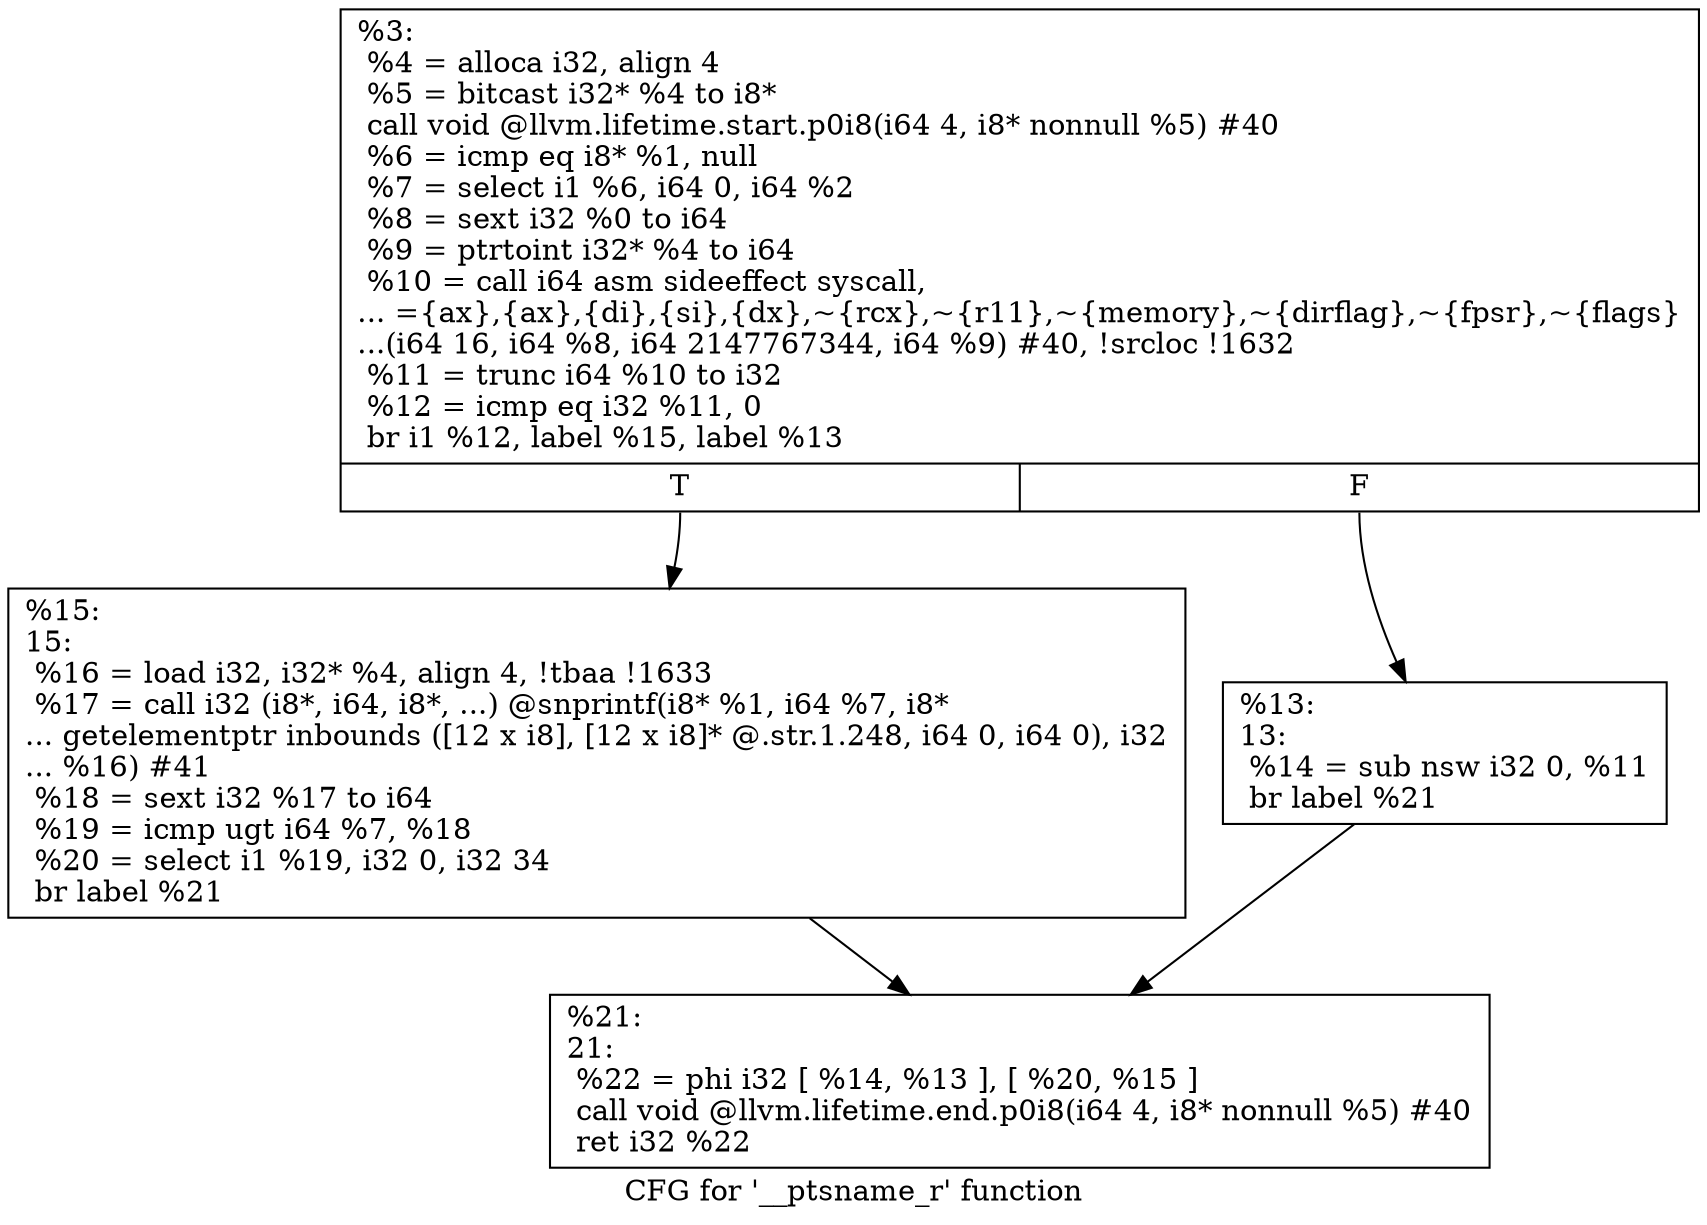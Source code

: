 digraph "CFG for '__ptsname_r' function" {
	label="CFG for '__ptsname_r' function";

	Node0x1c31570 [shape=record,label="{%3:\l  %4 = alloca i32, align 4\l  %5 = bitcast i32* %4 to i8*\l  call void @llvm.lifetime.start.p0i8(i64 4, i8* nonnull %5) #40\l  %6 = icmp eq i8* %1, null\l  %7 = select i1 %6, i64 0, i64 %2\l  %8 = sext i32 %0 to i64\l  %9 = ptrtoint i32* %4 to i64\l  %10 = call i64 asm sideeffect syscall,\l... =\{ax\},\{ax\},\{di\},\{si\},\{dx\},~\{rcx\},~\{r11\},~\{memory\},~\{dirflag\},~\{fpsr\},~\{flags\}\l...(i64 16, i64 %8, i64 2147767344, i64 %9) #40, !srcloc !1632\l  %11 = trunc i64 %10 to i32\l  %12 = icmp eq i32 %11, 0\l  br i1 %12, label %15, label %13\l|{<s0>T|<s1>F}}"];
	Node0x1c31570:s0 -> Node0x1c31a80;
	Node0x1c31570:s1 -> Node0x1c31a30;
	Node0x1c31a30 [shape=record,label="{%13:\l13:                                               \l  %14 = sub nsw i32 0, %11\l  br label %21\l}"];
	Node0x1c31a30 -> Node0x1c31ad0;
	Node0x1c31a80 [shape=record,label="{%15:\l15:                                               \l  %16 = load i32, i32* %4, align 4, !tbaa !1633\l  %17 = call i32 (i8*, i64, i8*, ...) @snprintf(i8* %1, i64 %7, i8*\l... getelementptr inbounds ([12 x i8], [12 x i8]* @.str.1.248, i64 0, i64 0), i32\l... %16) #41\l  %18 = sext i32 %17 to i64\l  %19 = icmp ugt i64 %7, %18\l  %20 = select i1 %19, i32 0, i32 34\l  br label %21\l}"];
	Node0x1c31a80 -> Node0x1c31ad0;
	Node0x1c31ad0 [shape=record,label="{%21:\l21:                                               \l  %22 = phi i32 [ %14, %13 ], [ %20, %15 ]\l  call void @llvm.lifetime.end.p0i8(i64 4, i8* nonnull %5) #40\l  ret i32 %22\l}"];
}
